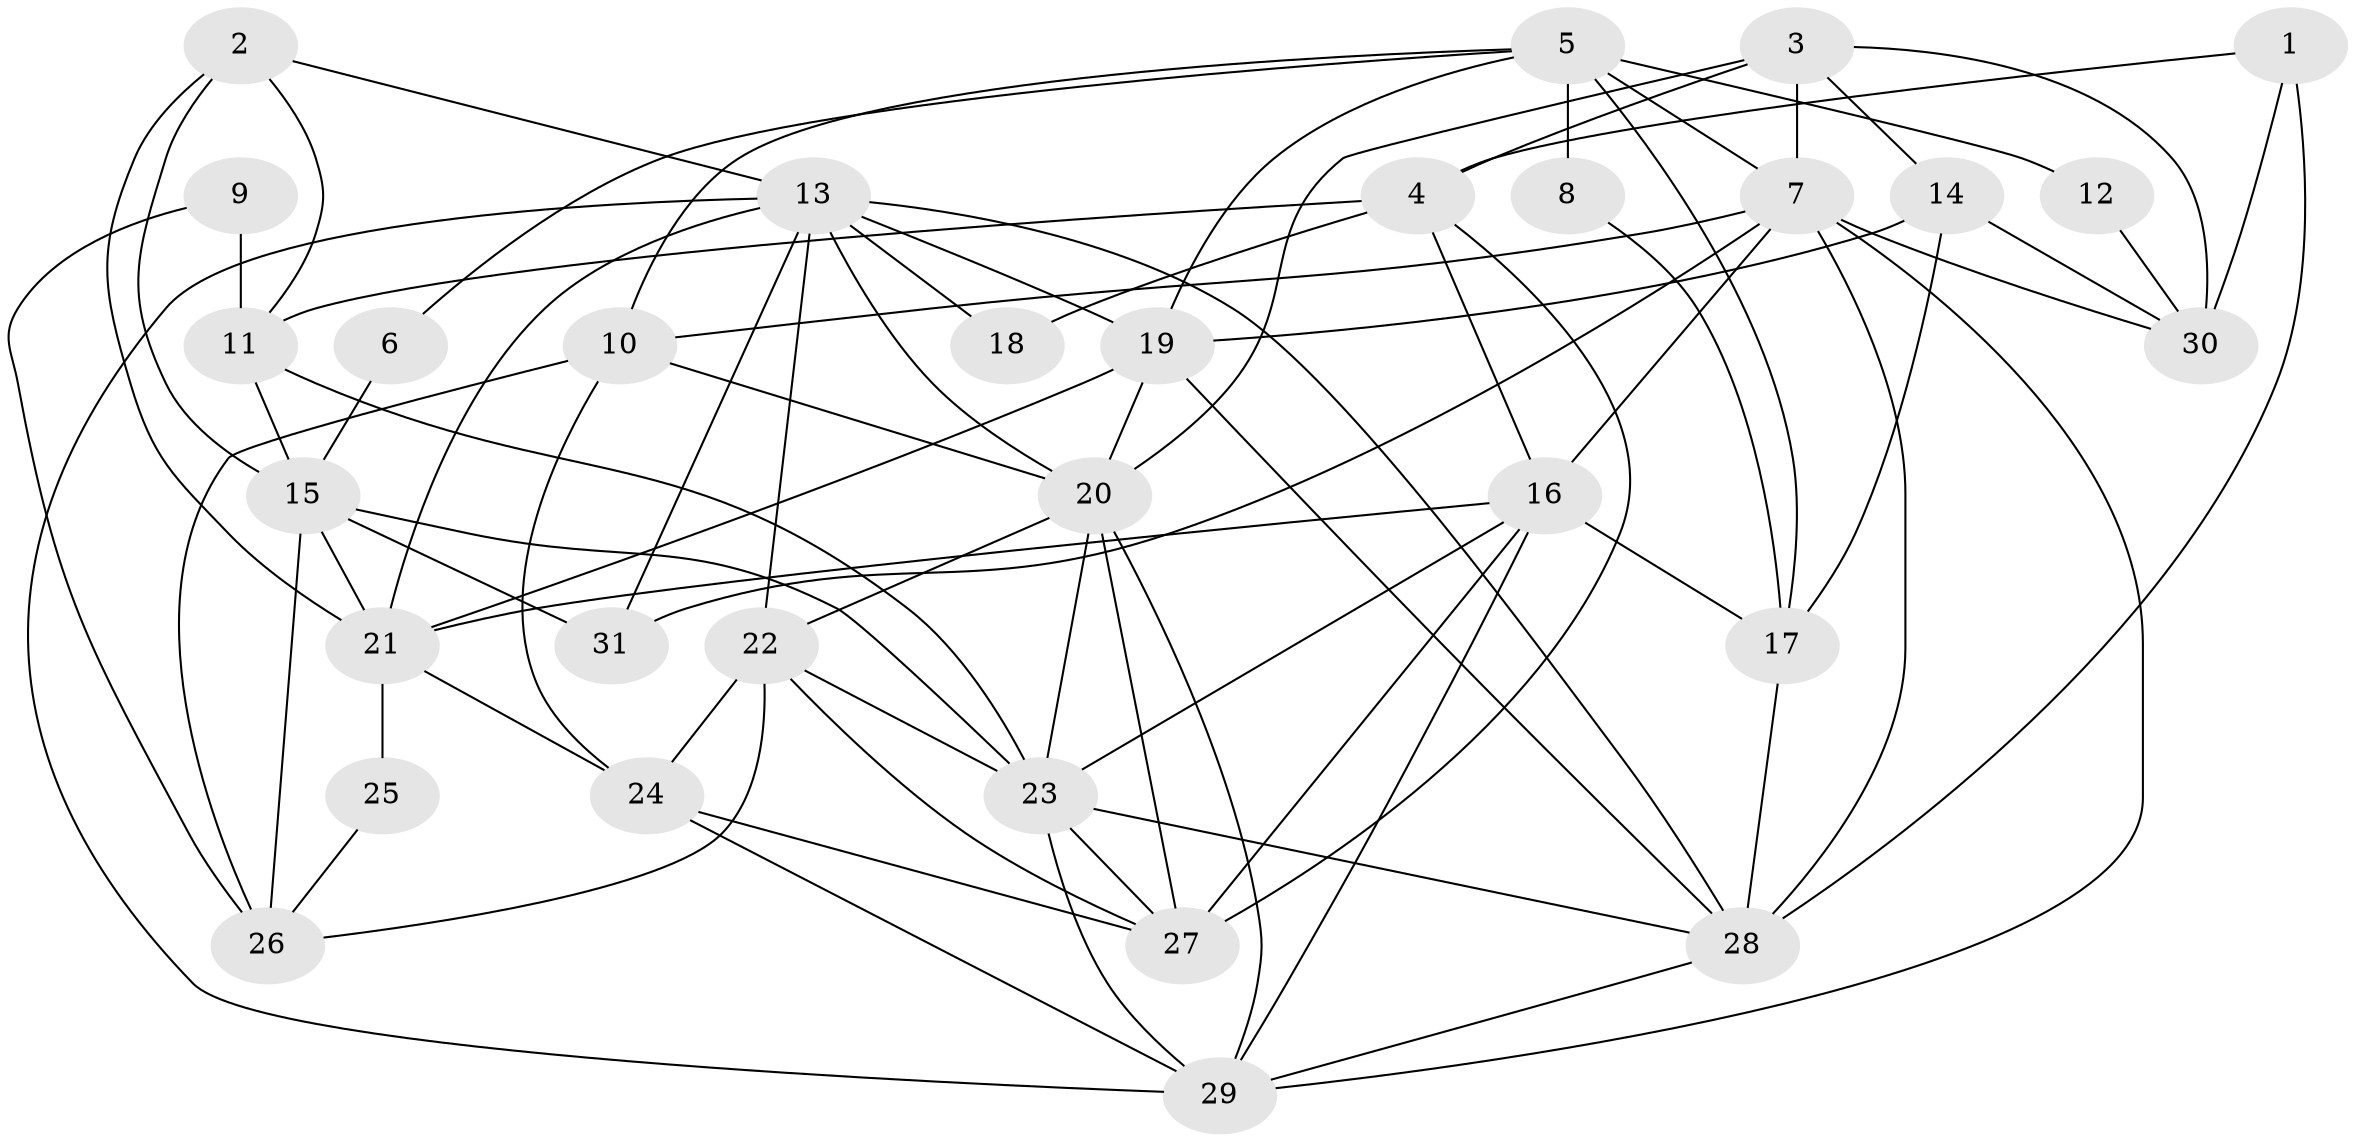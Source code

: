 // original degree distribution, {2: 0.19672131147540983, 4: 0.21311475409836064, 7: 0.08196721311475409, 5: 0.22950819672131148, 3: 0.21311475409836064, 6: 0.06557377049180328}
// Generated by graph-tools (version 1.1) at 2025/02/03/09/25 03:02:10]
// undirected, 31 vertices, 80 edges
graph export_dot {
graph [start="1"]
  node [color=gray90,style=filled];
  1;
  2;
  3;
  4;
  5;
  6;
  7;
  8;
  9;
  10;
  11;
  12;
  13;
  14;
  15;
  16;
  17;
  18;
  19;
  20;
  21;
  22;
  23;
  24;
  25;
  26;
  27;
  28;
  29;
  30;
  31;
  1 -- 4 [weight=1.0];
  1 -- 28 [weight=1.0];
  1 -- 30 [weight=2.0];
  2 -- 11 [weight=1.0];
  2 -- 13 [weight=1.0];
  2 -- 15 [weight=1.0];
  2 -- 21 [weight=1.0];
  3 -- 4 [weight=1.0];
  3 -- 7 [weight=1.0];
  3 -- 14 [weight=1.0];
  3 -- 20 [weight=1.0];
  3 -- 30 [weight=1.0];
  4 -- 11 [weight=1.0];
  4 -- 16 [weight=1.0];
  4 -- 18 [weight=1.0];
  4 -- 27 [weight=1.0];
  5 -- 6 [weight=1.0];
  5 -- 7 [weight=2.0];
  5 -- 8 [weight=2.0];
  5 -- 10 [weight=2.0];
  5 -- 12 [weight=1.0];
  5 -- 17 [weight=1.0];
  5 -- 19 [weight=1.0];
  6 -- 15 [weight=1.0];
  7 -- 10 [weight=1.0];
  7 -- 16 [weight=1.0];
  7 -- 28 [weight=1.0];
  7 -- 29 [weight=1.0];
  7 -- 30 [weight=1.0];
  7 -- 31 [weight=1.0];
  8 -- 17 [weight=1.0];
  9 -- 11 [weight=1.0];
  9 -- 26 [weight=1.0];
  10 -- 20 [weight=1.0];
  10 -- 24 [weight=1.0];
  10 -- 26 [weight=1.0];
  11 -- 15 [weight=1.0];
  11 -- 23 [weight=2.0];
  12 -- 30 [weight=1.0];
  13 -- 18 [weight=1.0];
  13 -- 19 [weight=1.0];
  13 -- 20 [weight=1.0];
  13 -- 21 [weight=1.0];
  13 -- 22 [weight=1.0];
  13 -- 28 [weight=1.0];
  13 -- 29 [weight=1.0];
  13 -- 31 [weight=1.0];
  14 -- 17 [weight=1.0];
  14 -- 19 [weight=1.0];
  14 -- 30 [weight=1.0];
  15 -- 21 [weight=1.0];
  15 -- 23 [weight=1.0];
  15 -- 26 [weight=2.0];
  15 -- 31 [weight=1.0];
  16 -- 17 [weight=1.0];
  16 -- 21 [weight=1.0];
  16 -- 23 [weight=2.0];
  16 -- 27 [weight=1.0];
  16 -- 29 [weight=1.0];
  17 -- 28 [weight=2.0];
  19 -- 20 [weight=1.0];
  19 -- 21 [weight=1.0];
  19 -- 28 [weight=1.0];
  20 -- 22 [weight=1.0];
  20 -- 23 [weight=1.0];
  20 -- 27 [weight=1.0];
  20 -- 29 [weight=1.0];
  21 -- 24 [weight=1.0];
  21 -- 25 [weight=1.0];
  22 -- 23 [weight=1.0];
  22 -- 24 [weight=1.0];
  22 -- 26 [weight=2.0];
  22 -- 27 [weight=1.0];
  23 -- 27 [weight=1.0];
  23 -- 28 [weight=1.0];
  23 -- 29 [weight=1.0];
  24 -- 27 [weight=1.0];
  24 -- 29 [weight=2.0];
  25 -- 26 [weight=1.0];
  28 -- 29 [weight=1.0];
}
